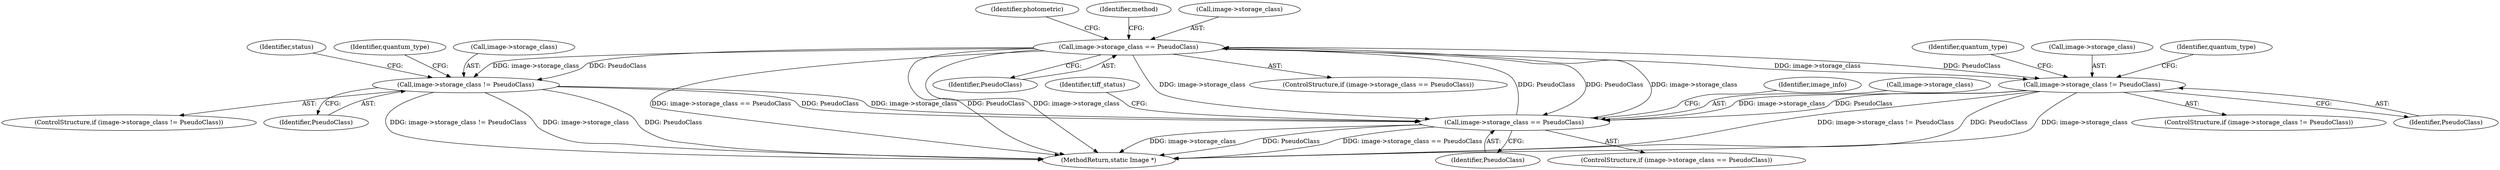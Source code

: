 digraph "0_ImageMagick_f8877abac8e568b2f339cca70c2c3c1b6eaec288@pointer" {
"1001624" [label="(Call,image->storage_class == PseudoClass)"];
"1001331" [label="(Call,image->storage_class == PseudoClass)"];
"1001769" [label="(Call,image->storage_class != PseudoClass)"];
"1001624" [label="(Call,image->storage_class == PseudoClass)"];
"1001726" [label="(Call,image->storage_class != PseudoClass)"];
"1001330" [label="(ControlStructure,if (image->storage_class == PseudoClass))"];
"1001725" [label="(ControlStructure,if (image->storage_class != PseudoClass))"];
"1001773" [label="(Identifier,PseudoClass)"];
"1001628" [label="(Identifier,PseudoClass)"];
"1003399" [label="(MethodReturn,static Image *)"];
"1001790" [label="(Identifier,status)"];
"1001733" [label="(Identifier,quantum_type)"];
"1001776" [label="(Identifier,quantum_type)"];
"1001768" [label="(ControlStructure,if (image->storage_class != PseudoClass))"];
"1001635" [label="(Identifier,photometric)"];
"1001630" [label="(Identifier,method)"];
"1001730" [label="(Identifier,PseudoClass)"];
"1001624" [label="(Call,image->storage_class == PseudoClass)"];
"1001500" [label="(Identifier,image_info)"];
"1001726" [label="(Call,image->storage_class != PseudoClass)"];
"1001332" [label="(Call,image->storage_class)"];
"1001623" [label="(ControlStructure,if (image->storage_class == PseudoClass))"];
"1001335" [label="(Identifier,PseudoClass)"];
"1001770" [label="(Call,image->storage_class)"];
"1001625" [label="(Call,image->storage_class)"];
"1001727" [label="(Call,image->storage_class)"];
"1001769" [label="(Call,image->storage_class != PseudoClass)"];
"1001331" [label="(Call,image->storage_class == PseudoClass)"];
"1001343" [label="(Identifier,tiff_status)"];
"1001754" [label="(Identifier,quantum_type)"];
"1001624" -> "1001623"  [label="AST: "];
"1001624" -> "1001628"  [label="CFG: "];
"1001625" -> "1001624"  [label="AST: "];
"1001628" -> "1001624"  [label="AST: "];
"1001630" -> "1001624"  [label="CFG: "];
"1001635" -> "1001624"  [label="CFG: "];
"1001624" -> "1003399"  [label="DDG: image->storage_class == PseudoClass"];
"1001624" -> "1003399"  [label="DDG: PseudoClass"];
"1001624" -> "1003399"  [label="DDG: image->storage_class"];
"1001624" -> "1001331"  [label="DDG: image->storage_class"];
"1001624" -> "1001331"  [label="DDG: PseudoClass"];
"1001331" -> "1001624"  [label="DDG: image->storage_class"];
"1001331" -> "1001624"  [label="DDG: PseudoClass"];
"1001624" -> "1001726"  [label="DDG: image->storage_class"];
"1001624" -> "1001726"  [label="DDG: PseudoClass"];
"1001624" -> "1001769"  [label="DDG: image->storage_class"];
"1001624" -> "1001769"  [label="DDG: PseudoClass"];
"1001331" -> "1001330"  [label="AST: "];
"1001331" -> "1001335"  [label="CFG: "];
"1001332" -> "1001331"  [label="AST: "];
"1001335" -> "1001331"  [label="AST: "];
"1001343" -> "1001331"  [label="CFG: "];
"1001500" -> "1001331"  [label="CFG: "];
"1001331" -> "1003399"  [label="DDG: image->storage_class"];
"1001331" -> "1003399"  [label="DDG: PseudoClass"];
"1001331" -> "1003399"  [label="DDG: image->storage_class == PseudoClass"];
"1001769" -> "1001331"  [label="DDG: image->storage_class"];
"1001769" -> "1001331"  [label="DDG: PseudoClass"];
"1001726" -> "1001331"  [label="DDG: image->storage_class"];
"1001726" -> "1001331"  [label="DDG: PseudoClass"];
"1001769" -> "1001768"  [label="AST: "];
"1001769" -> "1001773"  [label="CFG: "];
"1001770" -> "1001769"  [label="AST: "];
"1001773" -> "1001769"  [label="AST: "];
"1001776" -> "1001769"  [label="CFG: "];
"1001790" -> "1001769"  [label="CFG: "];
"1001769" -> "1003399"  [label="DDG: image->storage_class != PseudoClass"];
"1001769" -> "1003399"  [label="DDG: image->storage_class"];
"1001769" -> "1003399"  [label="DDG: PseudoClass"];
"1001726" -> "1001725"  [label="AST: "];
"1001726" -> "1001730"  [label="CFG: "];
"1001727" -> "1001726"  [label="AST: "];
"1001730" -> "1001726"  [label="AST: "];
"1001733" -> "1001726"  [label="CFG: "];
"1001754" -> "1001726"  [label="CFG: "];
"1001726" -> "1003399"  [label="DDG: image->storage_class != PseudoClass"];
"1001726" -> "1003399"  [label="DDG: PseudoClass"];
"1001726" -> "1003399"  [label="DDG: image->storage_class"];
}
